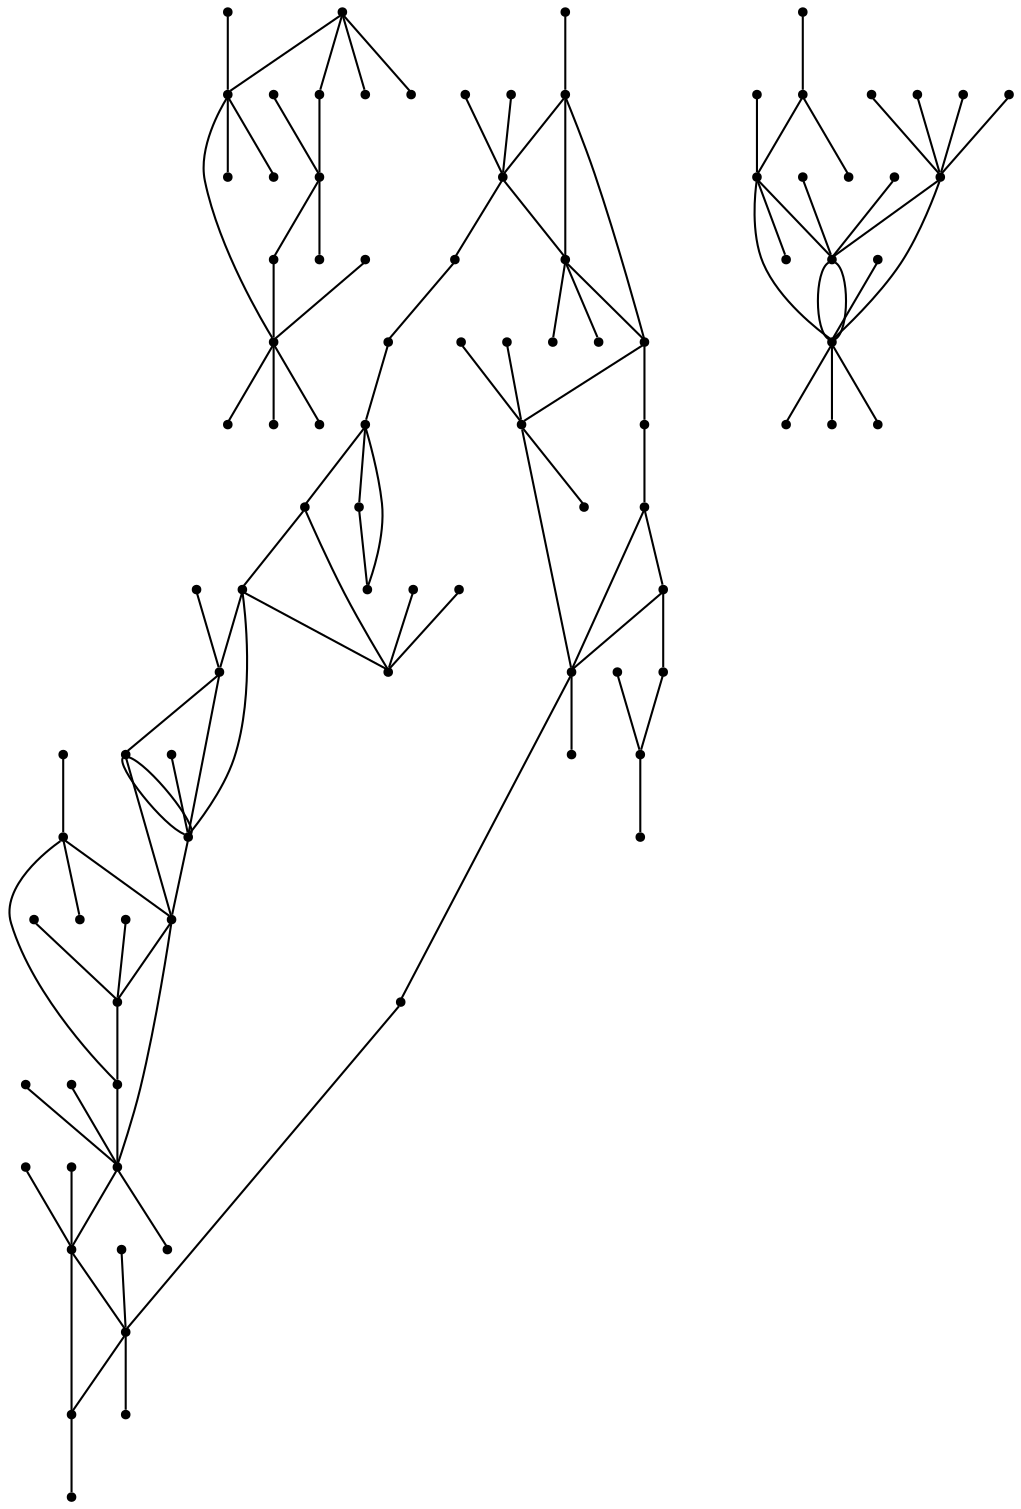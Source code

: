 graph {
  node [shape=point,comment="{\"directed\":false,\"doi\":\"10.1007/978-3-319-03841-4_39\",\"figure\":\"? (2)\"}"]

  v0 [pos="1195.5889632855096,1671.5095563250916"]
  v1 [pos="1410.5484597892112,1946.2003100343559"]
  v2 [pos="1427.8378155631876,1931.1279457352837"]
  v3 [pos="1411.3675571912845,1967.2964312157128"]
  v4 [pos="1387.6653317227947,1536.9166478387501"]
  v5 [pos="1396.3609089356846,1599.0403208829166"]
  v6 [pos="1369.3770130538398,1600.798230299266"]
  v7 [pos="1369.3770130538398,1671.5095563250916"]
  v8 [pos="1392.591559356034,1664.2801578246485"]
  v9 [pos="1387.8421750682246,1614.930372184515"]
  v10 [pos="1385.8709714243662,1586.46743733727"]
  v11 [pos="1357.0015418265712,1931.7978526154154"]
  v12 [pos="1329.5442822138407,1955.414311641482"]
  v13 [pos="1372.4102311326371,1691.6137574852646"]
  v14 [pos="1329.5442822138407,1639.7543169008352"]
  v15 [pos="1355.91096014497,1831.9992779550514"]
  v16 [pos="1329.5442822138407,1847.734109257181"]
  v17 [pos="1329.5442822138407,2023.3587664600666"]
  v18 [pos="1355.1353816665428,2018.2547564324777"]
  v19 [pos="1354.4473500286665,1847.4059280129134"]
  v20 [pos="1349.6428035964109,1888.6345791171486"]
  v21 [pos="1329.5442822138407,1900.647405249719"]
  v22 [pos="1329.5442822138407,1791.5124843370104"]
  v23 [pos="1329.5442822138407,1711.9661453139856"]
  v24 [pos="1340.9209814186029,1626.3114764470647"]
  v25 [pos="1309.8676208067595,2113.4527527472655"]
  v26 [pos="1309.8676208067595,2052.58018723671"]
  v27 [pos="1270.1679917039933,1931.7978526154154"]
  v28 [pos="1328.9789815755448,2003.9607813236944"]
  v29 [pos="1309.8676208067595,1992.353682846433"]
  v30 [pos="1272.4526715712486,1671.5095563250916"]
  v31 [pos="1274.3752663588707,1836.8241336206297"]
  v32 [pos="1318.4130450082394,1653.8617863732231"]
  v33 [pos="1312.1876757055165,1630.5705199228555"]
  v34 [pos="1323.312359622908,1616.4431471895773"]
  v35 [pos="1316.065440849338,1911.0163682867296"]
  v36 [pos="1313.2760305416098,1895.455452059793"]
  v37 [pos="1277.077257074363,2076.063173596294"]
  v38 [pos="1277.9195136697213,2146.7206399991987"]
  v39 [pos="1294.3290109713296,1991.0169213434308"]
  v40 [pos="1295.4631752007342,2166.9623835022026"]
  v41 [pos="1289.6631970142348,1683.6249828137222"]
  v42 [pos="1281.0068759064466,1809.8664703126801"]
  v43 [pos="1279.3599009685822,1918.321691686544"]
  v44 [pos="1263.2941649892828,2168.7627065767438"]
  v45 [pos="1261.922300907917,2067.4294188122526"]
  v46 [pos="1264.8786610046027,2090.820773865309"]
  v47 [pos="1264.3657230478284,1816.750963742612"]
  v48 [pos="1233.7145307347657,1838.9211615364325"]
  v49 [pos="1270.2032394871803,1654.5910215038687"]
  v50 [pos="1255.2925364609052,1946.7596997661565"]
  v51 [pos="1245.7939587577584,1613.0300876846711"]
  v52 [pos="1226.1613888917395,1612.7918844409146"]
  v53 [pos="1207.5604847375907,2076.063173596294"]
  v54 [pos="1243.5572515051654,2115.1112730365485"]
  v55 [pos="1243.267188971683,1594.385374204876"]
  v56 [pos="1233.8770268327069,1853.736182395173"]
  v57 [pos="1213.5314210349625,1850.834693924976"]
  v58 [pos="1233.7145307347657,1583.4210302358601"]
  v59 [pos="1231.7130419919959,1646.6897448738127"]
  v60 [pos="1213.5314210349625,1640.7669668359179"]
  v61 [pos="1213.5314210349625,1719.2551900084072"]
  v62 [pos="1229.6322775491342,1897.2557751343338"]
  v63 [pos="1213.5314210349625,1900.867803659452"]
  v64 [pos="1218.7745605960972,1582.616760447545"]
  v65 [pos="1220.9260751019622,1684.0042257784212"]
  v66 [pos="1219.7282867151803,1914.6252809658936"]
  v67 [pos="1165.1465854569587,1693.4423139394712"]
  v68 [pos="1213.5314210349625,1795.6089315249517"]
  v69 [pos="1193.9607574740717,1905.8946806025033"]
  v70 [pos="1167.7984403364376,1612.7918844409146"]
  v71 [pos="1189.0216777610422,1836.8241336206297"]
  v72 [pos="1185.3735958253524,1931.7978526154154"]
  v73 [pos="1170.7377491589464,1969.7791245542016"]
  v74 [pos="1194.715467228879,1626.9865340113247"]
  v75 [pos="1206.8325607530392,1691.9096992622112"]
  v76 [pos="1181.9562787084692,1663.7217219232423"]
  v77 [pos="1170.7377491589464,2048.304801466833"]
  v78 [pos="1187.622900661106,2052.0811431745105"]
  v79 [pos="1175.8561217474646,2020.555140988305"]
  v80 [pos="1144.702234966965,2033.3353872616321"]
  v81 [pos="1152.8001904696116,2076.063173596294"]
  v82 [pos="1169.514065740112,1714.7759388889622"]
  v83 [pos="1147.7024321080837,1705.5577404281019"]
  v84 [pos="1123.2826533926948,1671.5095563250916"]
  v85 [pos="1129.985521996533,2085.1823644622455"]
  v86 [pos="1121.4710827596957,2043.7631062509201"]
  v87 [pos="1133.8758847235151,2012.0828378956408"]
  v88 [pos="1090.0297420361665,1612.7918844409146"]
  v89 [pos="1115.9785365016428,1692.5056524924528"]
  v90 [pos="1110.70915197559,1663.0174135602297"]
  v91 [pos="1093.9762848941125,1583.1127522524835"]
  v92 [pos="1067.6697158856653,1598.440170798941"]
  v93 [pos="1061.9845633971922,1671.5095563250916"]

  v2 -- v1 [id="-5",pos="1427.8378155631876,1931.1279457352837 1410.5484597892112,1946.2003100343559 1410.5484597892112,1946.2003100343559 1410.5484597892112,1946.2003100343559"]
  v3 -- v1 [id="-7",pos="1411.3675571912845,1967.2964312157128 1410.5484597892112,1946.2003100343559 1410.5484597892112,1946.2003100343559 1410.5484597892112,1946.2003100343559"]
  v1 -- v11 [id="-10",pos="1410.5484597892112,1946.2003100343559 1372.8774869444148,1931.7953726563906 1372.8774869444148,1931.7953726563906 1372.8774869444148,1931.7953726563906 1357.0015418265712,1931.7978526154154 1357.0015418265712,1931.7978526154154 1357.0015418265712,1931.7978526154154"]
  v93 -- v88 [id="-14",pos="1061.9845633971922,1671.5095563250916 1061.9866948064646,1612.7889593610396 1061.9866948064646,1612.7889593610396 1061.9866948064646,1612.7889593610396 1090.0297420361665,1612.7918844409146 1090.0297420361665,1612.7918844409146 1090.0297420361665,1612.7918844409146"]
  v92 -- v88 [id="-20",pos="1067.6697158856653,1598.440170798941 1090.0297420361665,1612.7918844409146 1090.0297420361665,1612.7918844409146 1090.0297420361665,1612.7918844409146"]
  v5 -- v6 [id="-25",pos="1396.3609089356846,1599.0403208829166 1369.3770130538398,1600.798230299266 1369.3770130538398,1600.798230299266 1369.3770130538398,1600.798230299266"]
  v8 -- v7 [id="-27",pos="1392.591559356034,1664.2801578246485 1369.3770130538398,1671.5095563250916 1369.3770130538398,1671.5095563250916 1369.3770130538398,1671.5095563250916"]
  v84 -- v93 [id="-29",pos="1123.2826533926948,1671.5095563250916 1088.76826586785,1671.5063768904447 1088.76826586785,1671.5063768904447 1088.76826586785,1671.5063768904447 1061.9845633971922,1671.5095563250916 1061.9845633971922,1671.5095563250916 1061.9845633971922,1671.5095563250916"]
  v88 -- v91 [id="-33",pos="1090.0297420361665,1612.7918844409146 1093.9762848941125,1583.1127522524835 1093.9762848941125,1583.1127522524835 1093.9762848941125,1583.1127522524835"]
  v88 -- v70 [id="-37",pos="1090.0297420361665,1612.7918844409146 1128.5177126858425,1612.788450651496 1128.5177126858425,1612.788450651496 1128.5177126858425,1612.788450651496 1167.7984403364376,1612.7918844409146 1167.7984403364376,1612.7918844409146 1167.7984403364376,1612.7918844409146"]
  v84 -- v90 [id="-41",pos="1123.2826533926948,1671.5095563250916 1110.70915197559,1663.0174135602297 1110.70915197559,1663.0174135602297 1110.70915197559,1663.0174135602297"]
  v84 -- v89 [id="-42",pos="1123.2826533926948,1671.5095563250916 1115.9785365016428,1692.5056524924528 1115.9785365016428,1692.5056524924528 1115.9785365016428,1692.5056524924528"]
  v84 -- v0 [id="-46",pos="1123.2826533926948,1671.5095563250916 1165.1443586114506,1671.4982375377483 1165.1443586114506,1671.4982375377483 1165.1443586114506,1671.4982375377483 1195.5889632855096,1671.5095563250916 1195.5889632855096,1671.5095563250916 1195.5889632855096,1671.5095563250916"]
  v86 -- v80 [id="-47",pos="1121.4710827596957,2043.7631062509201 1144.702234966965,2033.3353872616321 1144.702234966965,2033.3353872616321 1144.702234966965,2033.3353872616321"]
  v85 -- v81 [id="-49",pos="1129.985521996533,2085.1823644622455 1152.8001904696116,2076.063173596294 1152.8001904696116,2076.063173596294 1152.8001904696116,2076.063173596294"]
  v87 -- v80 [id="-50",pos="1133.8758847235151,2012.0828378956408 1144.702234966965,2033.3353872616321 1144.702234966965,2033.3353872616321 1144.702234966965,2033.3353872616321"]
  v9 -- v6 [id="-52",pos="1387.8421750682246,1614.930372184515 1369.3770130538398,1600.798230299266 1369.3770130538398,1600.798230299266 1369.3770130538398,1600.798230299266"]
  v4 -- v6 [id="-53",pos="1387.6653317227947,1536.9166478387501 1369.3791762751907,1563.6767410777325 1369.3791762751907,1563.6767410777325 1369.3791762751907,1563.6767410777325 1369.3770130538398,1600.798230299266 1369.3770130538398,1600.798230299266 1369.3770130538398,1600.798230299266"]
  v80 -- v53 [id="-55",pos="1144.702234966965,2033.3353872616321 1170.7315776156809,2076.0558608966057 1170.7315776156809,2076.0558608966057 1170.7315776156809,2076.0558608966057 1207.5604847375907,2076.063173596294 1207.5604847375907,2076.063173596294 1207.5604847375907,2076.063173596294"]
  v80 -- v77 [id="-59",pos="1144.702234966965,2033.3353872616321 1170.7357768100678,2033.328074561944 1170.7357768100678,2033.328074561944 1170.7357768100678,2033.328074561944 1170.7377491589464,2048.304801466833 1170.7377491589464,2048.304801466833 1170.7377491589464,2048.304801466833"]
  v83 -- v67 [id="-64",pos="1147.7024321080837,1705.5577404281019 1165.1465854569587,1693.4423139394712 1165.1465854569587,1693.4423139394712 1165.1465854569587,1693.4423139394712"]
  v81 -- v80 [id="-71",pos="1152.8001904696116,2076.063173596294 1170.7357768100678,2033.328074561944 1170.7357768100678,2033.328074561944 1170.7357768100678,2033.328074561944 1144.702234966965,2033.3353872616321 1144.702234966965,2033.3353872616321 1144.702234966965,2033.3353872616321"]
  v81 -- v77 [id="-72",pos="1152.8001904696116,2076.063173596294 1170.7357768100678,2076.0558608966057 1170.7357768100678,2076.0558608966057 1170.7357768100678,2076.0558608966057 1170.7377491589464,2048.304801466833 1170.7377491589464,2048.304801466833 1170.7377491589464,2048.304801466833"]
  v10 -- v6 [id="-74",pos="1385.8709714243662,1586.46743733727 1369.3770130538398,1600.798230299266 1369.3770130538398,1600.798230299266 1369.3770130538398,1600.798230299266"]
  v67 -- v82 [id="-80",pos="1165.1465854569587,1693.4423139394712 1169.514065740112,1714.7759388889622 1169.514065740112,1714.7759388889622 1169.514065740112,1714.7759388889622"]
  v67 -- v30 [id="-83",pos="1165.1465854569587,1693.4423139394712 1213.5334570079985,1671.502688746254 1213.5334570079985,1671.502688746254 1213.5334570079985,1671.502688746254 1272.4526715712486,1671.5095563250916 1272.4526715712486,1671.5095563250916 1272.4526715712486,1671.5095563250916"]
  v70 -- v52 [id="-92",pos="1167.7984403364376,1612.7918844409146 1213.5292578136116,1612.7889593610396 1213.5292578136116,1612.7889593610396 1213.5292578136116,1612.7889593610396 1226.1613888917395,1612.7918844409146 1226.1613888917395,1612.7918844409146 1226.1613888917395,1612.7918844409146"]
  v12 -- v1 [id="-93",pos="1329.5442822138407,1955.414311641482 1372.8816861388018,1931.7868517715367 1372.8816861388018,1931.7868517715367 1372.8816861388018,1931.7868517715367 1410.5484597892112,1946.2003100343559 1410.5484597892112,1946.2003100343559 1410.5484597892112,1946.2003100343559"]
  v77 -- v79 [id="-97",pos="1170.7377491589464,2048.304801466833 1175.8561217474646,2020.555140988305 1175.8561217474646,2020.555140988305 1175.8561217474646,2020.555140988305"]
  v77 -- v78 [id="-99",pos="1170.7377491589464,2048.304801466833 1187.622900661106,2052.0811431745105 1187.622900661106,2052.0811431745105 1187.622900661106,2052.0811431745105"]
  v77 -- v73 [id="-101",pos="1170.7377491589464,2048.304801466833 1170.7357768100678,2033.328074561944 1170.7357768100678,2033.328074561944 1170.7357768100678,2033.328074561944 1170.7377491589464,1969.7791245542016 1170.7377491589464,1969.7791245542016 1170.7377491589464,1969.7791245542016"]
  v81 -- v73 [id="-103",pos="1152.8001904696116,2076.063173596294 1170.7357768100678,2033.328074561944 1170.7357768100678,2033.328074561944 1170.7357768100678,2033.328074561944 1170.7377491589464,1969.7791245542016 1170.7377491589464,1969.7791245542016 1170.7377491589464,1969.7791245542016"]
  v73 -- v72 [id="-108",pos="1170.7377491589464,1969.7791245542016 1170.7359040583824,1931.786470239379 1170.7359040583824,1931.786470239379 1170.7359040583824,1931.786470239379 1185.3735958253524,1931.7978526154154 1185.3735958253524,1931.7978526154154 1185.3735958253524,1931.7978526154154"]
  v73 -- v63 [id="-109",pos="1170.7377491589464,1969.7791245542016 1213.5292578136116,1931.786470239379 1213.5292578136116,1931.786470239379 1213.5292578136116,1931.786470239379 1213.5314210349625,1900.867803659452 1213.5314210349625,1900.867803659452 1213.5314210349625,1900.867803659452"]
  v76 -- v0 [id="-112",pos="1181.9562787084692,1663.7217219232423 1195.5889632855096,1671.5095563250916 1195.5889632855096,1671.5095563250916 1195.5889632855096,1671.5095563250916"]
  v72 -- v71 [id="-118",pos="1185.3735958253524,1931.7978526154154 1213.5292578136116,1931.786470239379 1213.5292578136116,1931.786470239379 1213.5292578136116,1931.786470239379 1189.0216777610422,1836.8241336206297 1189.0216777610422,1836.8241336206297 1189.0216777610422,1836.8241336206297"]
  v71 -- v68 [id="-123",pos="1189.0216777610422,1836.8241336206297 1213.5292578136116,1836.8126876559004 1213.5292578136116,1836.8126876559004 1213.5292578136116,1836.8126876559004 1213.5314210349625,1795.6089315249517 1213.5314210349625,1795.6089315249517 1213.5314210349625,1795.6089315249517"]
  v13 -- v7 [id="-129",pos="1372.4102311326371,1691.6137574852646 1369.3770130538398,1671.5095563250916 1369.3770130538398,1671.5095563250916 1369.3770130538398,1671.5095563250916"]
  v69 -- v63 [id="-130",pos="1193.9607574740717,1905.8946806025033 1213.5314210349625,1900.867803659452 1213.5314210349625,1900.867803659452 1213.5314210349625,1900.867803659452"]
  v74 -- v60 [id="-133",pos="1194.715467228879,1626.9865340113247 1213.5314210349625,1640.7669668359179 1213.5314210349625,1640.7669668359179 1213.5314210349625,1640.7669668359179"]
  v6 -- v14 [id="-134",pos="1369.3770130538398,1600.798230299266 1369.3832482212629,1639.7473857333046 1369.3832482212629,1639.7473857333046 1369.3832482212629,1639.7473857333046 1329.5442822138407,1639.7543169008352 1329.5442822138407,1639.7543169008352 1329.5442822138407,1639.7543169008352"]
  v0 -- v65 [id="-135",pos="1195.5889632855096,1671.5095563250916 1220.9260751019622,1684.0042257784212 1220.9260751019622,1684.0042257784212 1220.9260751019622,1684.0042257784212"]
  v0 -- v75 [id="-137",pos="1195.5889632855096,1671.5095563250916 1206.8325607530392,1691.9096992622112 1206.8325607530392,1691.9096992622112 1206.8325607530392,1691.9096992622112"]
  v6 -- v7 [id="-138",pos="1369.3770130538398,1600.798230299266 1369.3832482212629,1639.7473857333046 1369.3832482212629,1639.7473857333046 1369.3832482212629,1639.7473857333046 1369.3770130538398,1671.5095563250916 1369.3770130538398,1671.5095563250916 1369.3770130538398,1671.5095563250916"]
  v0 -- v52 [id="-141",pos="1195.5889632855096,1671.5095563250916 1213.5334570079985,1671.4983647151341 1213.5334570079985,1671.4983647151341 1213.5334570079985,1671.4983647151341 1226.1613888917395,1612.7918844409146 1226.1613888917395,1612.7918844409146 1226.1613888917395,1612.7918844409146"]
  v7 -- v14 [id="-146",pos="1369.3770130538398,1671.5095563250916 1329.5462545627195,1671.4983647151341 1329.5462545627195,1671.4983647151341 1329.5462545627195,1671.4983647151341 1329.5442822138407,1639.7543169008352 1329.5442822138407,1639.7543169008352 1329.5442822138407,1639.7543169008352"]
  v7 -- v14 [id="-147",pos="1369.3770130538398,1671.5095563250916 1369.3832482212629,1639.7473857333046 1369.3832482212629,1639.7473857333046 1369.3832482212629,1639.7473857333046 1329.5442822138407,1639.7543169008352 1329.5442822138407,1639.7543169008352 1329.5442822138407,1639.7543169008352"]
  v53 -- v54 [id="-152",pos="1207.5604847375907,2076.063173596294 1243.5592238540441,2076.056369606149 1243.5592238540441,2076.056369606149 1243.5592238540441,2076.056369606149 1243.5572515051654,2115.1112730365485 1243.5572515051654,2115.1112730365485 1243.5572515051654,2115.1112730365485"]
  v57 -- v56 [id="-155",pos="1213.5314210349625,1850.834693924976 1233.8770268327069,1853.736182395173 1233.8770268327069,1853.736182395173 1233.8770268327069,1853.736182395173"]
  v57 -- v48 [id="-156",pos="1213.5314210349625,1850.834693924976 1233.7145307347657,1838.9211615364325 1233.7145307347657,1838.9211615364325 1233.7145307347657,1838.9211615364325"]
  v68 -- v61 [id="-157",pos="1213.5314210349625,1795.6089315249517 1213.5290033169822,1758.3247824268758 1213.5290033169822,1758.3247824268758 1213.5290033169822,1758.3247824268758 1213.5314210349625,1719.2551900084072 1213.5314210349625,1719.2551900084072 1213.5314210349625,1719.2551900084072"]
  v60 -- v59 [id="-159",pos="1213.5314210349625,1640.7669668359179 1231.7130419919959,1646.6897448738127 1231.7130419919959,1646.6897448738127 1231.7130419919959,1646.6897448738127"]
  v63 -- v57 [id="-166",pos="1213.5314210349625,1900.867803659452 1213.5292578136116,1875.1564151444495 1213.5292578136116,1875.1564151444495 1213.5292578136116,1875.1564151444495 1213.5314210349625,1850.834693924976 1213.5314210349625,1850.834693924976 1213.5314210349625,1850.834693924976"]
  v61 -- v60 [id="-176",pos="1213.5314210349625,1719.2551900084072 1213.5334570079985,1671.4983647151341 1213.5334570079985,1671.4983647151341 1213.5334570079985,1671.4983647151341 1213.5314210349625,1640.7669668359179 1213.5314210349625,1640.7669668359179 1213.5314210349625,1640.7669668359179"]
  v71 -- v57 [id="-184",pos="1189.0216777610422,1836.8241336206297 1213.5292578136116,1836.8126876559004 1213.5292578136116,1836.8126876559004 1213.5292578136116,1836.8126876559004 1213.5314210349625,1850.834693924976 1213.5314210349625,1850.834693924976 1213.5314210349625,1850.834693924976"]
  v64 -- v52 [id="-185",pos="1218.7745605960972,1582.616760447545 1226.1613888917395,1612.7918844409146 1226.1613888917395,1612.7918844409146 1226.1613888917395,1612.7918844409146"]
  v63 -- v62 [id="-187",pos="1213.5314210349625,1900.867803659452 1229.6322775491342,1897.2557751343338 1229.6322775491342,1897.2557751343338 1229.6322775491342,1897.2557751343338"]
  v66 -- v63 [id="-188",pos="1219.7282867151803,1914.6252809658936 1213.5314210349625,1900.867803659452 1213.5314210349625,1900.867803659452 1213.5314210349625,1900.867803659452"]
  v48 -- v31 [id="-189",pos="1233.7145307347657,1838.9211615364325 1274.3752663588707,1836.8241336206297 1274.3752663588707,1836.8241336206297 1274.3752663588707,1836.8241336206297"]
  v68 -- v57 [id="-191",pos="1213.5314210349625,1795.6089315249517 1213.5292578136116,1836.8126876559004 1213.5292578136116,1836.8126876559004 1213.5292578136116,1836.8126876559004 1213.5314210349625,1850.834693924976 1213.5314210349625,1850.834693924976 1213.5314210349625,1850.834693924976"]
  v52 -- v51 [id="-203",pos="1226.1613888917395,1612.7918844409146 1245.7939587577584,1613.0300876846711 1245.7939587577584,1613.0300876846711 1245.7939587577584,1613.0300876846711"]
  v52 -- v58 [id="-204",pos="1226.1613888917395,1612.7918844409146 1233.7145307347657,1583.4210302358601 1233.7145307347657,1583.4210302358601 1233.7145307347657,1583.4210302358601"]
  v52 -- v55 [id="-207",pos="1226.1613888917395,1612.7918844409146 1243.267188971683,1594.385374204876 1243.267188971683,1594.385374204876 1243.267188971683,1594.385374204876"]
  v54 -- v38 [id="-217",pos="1243.5572515051654,2115.1112730365485 1243.5550246596572,2146.7091304457763 1243.5550246596572,2146.7091304457763 1243.5550246596572,2146.7091304457763 1277.9195136697213,2146.7206399991987 1277.9195136697213,2146.7206399991987 1277.9195136697213,2146.7206399991987"]
  v50 -- v27 [id="-232",pos="1255.2925364609052,1946.7596997661565 1270.1679917039933,1931.7978526154154 1270.1679917039933,1931.7978526154154 1270.1679917039933,1931.7978526154154"]
  v45 -- v37 [id="-233",pos="1261.922300907917,2067.4294188122526 1277.077257074363,2076.063173596294 1277.077257074363,2076.063173596294 1277.077257074363,2076.063173596294"]
  v44 -- v38 [id="-235",pos="1263.2941649892828,2168.7627065767438 1277.9195136697213,2146.7206399991987 1277.9195136697213,2146.7206399991987 1277.9195136697213,2146.7206399991987"]
  v47 -- v31 [id="-236",pos="1264.3657230478284,1816.750963742612 1274.3752663588707,1836.8241336206297 1274.3752663588707,1836.8241336206297 1274.3752663588707,1836.8241336206297"]
  v46 -- v37 [id="-238",pos="1264.8786610046027,2090.820773865309 1277.077257074363,2076.063173596294 1277.077257074363,2076.063173596294 1277.077257074363,2076.063173596294"]
  v27 -- v11 [id="-242",pos="1270.1679917039933,1931.7978526154154 1329.5462545627195,1931.7911758026567 1329.5462545627195,1931.7911758026567 1329.5462545627195,1931.7911758026567 1357.0015418265712,1931.7978526154154 1357.0015418265712,1931.7978526154154 1357.0015418265712,1931.7978526154154"]
  v27 -- v43 [id="-244",pos="1270.1679917039933,1931.7978526154154 1279.3599009685822,1918.321691686544 1279.3599009685822,1918.321691686544 1279.3599009685822,1918.321691686544"]
  v49 -- v30 [id="-245",pos="1270.2032394871803,1654.5910215038687 1272.4526715712486,1671.5095563250916 1272.4526715712486,1671.5095563250916 1272.4526715712486,1671.5095563250916"]
  v30 -- v41 [id="-247",pos="1272.4526715712486,1671.5095563250916 1289.6631970142348,1683.6249828137222 1289.6631970142348,1683.6249828137222 1289.6631970142348,1683.6249828137222"]
  v31 -- v42 [id="-250",pos="1274.3752663588707,1836.8241336206297 1281.0068759064466,1809.8664703126801 1281.0068759064466,1809.8664703126801 1281.0068759064466,1809.8664703126801"]
  v31 -- v22 [id="-253",pos="1274.3752663588707,1836.8241336206297 1329.5461273144047,1836.8214628955263 1329.5461273144047,1836.8214628955263 1329.5461273144047,1836.8214628955263 1329.5442822138407,1791.5124843370104 1329.5442822138407,1791.5124843370104 1329.5442822138407,1791.5124843370104"]
  v30 -- v14 [id="-257",pos="1272.4526715712486,1671.5095563250916 1329.5461273144047,1671.5068855999882 1329.5461273144047,1671.5068855999882 1329.5461273144047,1671.5068855999882 1329.5442822138407,1639.7543169008352 1329.5442822138407,1639.7543169008352 1329.5442822138407,1639.7543169008352"]
  v37 -- v25 [id="-261",pos="1277.077257074363,2076.063173596294 1309.873792350025,2076.0605664598834 1309.873792350025,2076.0605664598834 1309.873792350025,2076.0605664598834 1309.8676208067595,2113.4527527472655 1309.8676208067595,2113.4527527472655 1309.8676208067595,2113.4527527472655"]
  v38 -- v25 [id="-264",pos="1277.9195136697213,2146.7206399991987 1309.8694659073235,2146.717905685402 1309.8694659073235,2146.717905685402 1309.8694659073235,2146.717905685402 1309.8676208067595,2113.4527527472655 1309.8676208067595,2113.4527527472655 1309.8676208067595,2113.4527527472655"]
  v38 -- v40 [id="-266",pos="1277.9195136697213,2146.7206399991987 1295.4631752007342,2166.9623835022026 1295.4631752007342,2166.9623835022026 1295.4631752007342,2166.9623835022026"]
  v39 -- v29 [id="-284",pos="1294.3290109713296,1991.0169213434308 1309.8676208067595,1992.353682846433 1309.8676208067595,1992.353682846433 1309.8676208067595,1992.353682846433"]
  v15 -- v16 [id="-287",pos="1355.91096014497,1831.9992779550514 1329.5442822138407,1847.734109257181 1329.5442822138407,1847.734109257181 1329.5442822138407,1847.734109257181"]
  v18 -- v17 [id="-289",pos="1355.1353816665428,2018.2547564324777 1329.5442822138407,2023.3587664600666 1329.5442822138407,2023.3587664600666 1329.5442822138407,2023.3587664600666"]
  v19 -- v16 [id="-290",pos="1354.4473500286665,1847.4059280129134 1329.5442822138407,1847.734109257181 1329.5442822138407,1847.734109257181 1329.5442822138407,1847.734109257181"]
  v20 -- v21 [id="-292",pos="1349.6428035964109,1888.6345791171486 1329.5442822138407,1900.647405249719 1329.5442822138407,1900.647405249719 1329.5442822138407,1900.647405249719"]
  v25 -- v26 [id="-302",pos="1309.8676208067595,2113.4527527472655 1309.869593155638,2076.0561152513774 1309.869593155638,2076.0561152513774 1309.869593155638,2076.0561152513774 1309.8676208067595,2052.58018723671 1309.8676208067595,2052.58018723671 1309.8676208067595,2052.58018723671"]
  v29 -- v28 [id="-303",pos="1309.8676208067595,1992.353682846433 1328.9789815755448,2003.9607813236944 1328.9789815755448,2003.9607813236944 1328.9789815755448,2003.9607813236944"]
  v26 -- v17 [id="-304",pos="1309.8676208067595,2052.58018723671 1309.869593155638,2023.347574850109 1309.869593155638,2023.347574850109 1309.869593155638,2023.347574850109 1329.5442822138407,2023.3587664600666 1329.5442822138407,2023.3587664600666 1329.5442822138407,2023.3587664600666"]
  v26 -- v37 [id="-305",pos="1309.8676208067595,2052.58018723671 1309.869593155638,2076.0520455750293 1309.869593155638,2076.0520455750293 1309.869593155638,2076.0520455750293 1277.077257074363,2076.063173596294 1277.077257074363,2076.063173596294 1277.077257074363,2076.063173596294"]
  v26 -- v29 [id="-306",pos="1309.8676208067595,2052.58018723671 1309.869593155638,2023.347574850109 1309.869593155638,2023.347574850109 1309.869593155638,2023.347574850109 1309.8676208067595,1992.353682846433 1309.8676208067595,1992.353682846433 1309.8676208067595,1992.353682846433"]
  v29 -- v12 [id="-307",pos="1309.8676208067595,1992.353682846433 1329.5462545627195,1992.3426184138611 1329.5462545627195,1992.3426184138611 1329.5462545627195,1992.3426184138611 1329.5442822138407,1955.414311641482 1329.5442822138407,1955.414311641482 1329.5442822138407,1955.414311641482"]
  v17 -- v29 [id="-308",pos="1329.5442822138407,2023.3587664600666 1309.869593155638,2023.347574850109 1309.869593155638,2023.347574850109 1309.869593155638,2023.347574850109 1309.8676208067595,1992.353682846433 1309.8676208067595,1992.353682846433 1309.8676208067595,1992.353682846433"]
  v32 -- v14 [id="-310",pos="1318.4130450082394,1653.8617863732231 1329.5442822138407,1639.7543169008352 1329.5442822138407,1639.7543169008352 1329.5442822138407,1639.7543169008352"]
  v21 -- v35 [id="-317",pos="1329.5442822138407,1900.647405249719 1316.065440849338,1911.0163682867296 1316.065440849338,1911.0163682867296 1316.065440849338,1911.0163682867296"]
  v14 -- v34 [id="-318",pos="1329.5442822138407,1639.7543169008352 1323.312359622908,1616.4431471895773 1323.312359622908,1616.4431471895773 1323.312359622908,1616.4431471895773"]
  v14 -- v33 [id="-319",pos="1329.5442822138407,1639.7543169008352 1312.1876757055165,1630.5705199228555 1312.1876757055165,1630.5705199228555 1312.1876757055165,1630.5705199228555"]
  v14 -- v24 [id="-320",pos="1329.5442822138407,1639.7543169008352 1340.9209814186029,1626.3114764470647 1340.9209814186029,1626.3114764470647 1340.9209814186029,1626.3114764470647"]
  v30 -- v7 [id="-331",pos="1272.4526715712486,1671.5095563250916 1329.5461273144047,1671.5068855999882 1329.5461273144047,1671.5068855999882 1329.5461273144047,1671.5068855999882 1369.3770130538398,1671.5095563250916 1369.3770130538398,1671.5095563250916 1369.3770130538398,1671.5095563250916"]
  v36 -- v21 [id="-333",pos="1313.2760305416098,1895.455452059793 1329.5442822138407,1900.647405249719 1329.5442822138407,1900.647405249719 1329.5442822138407,1900.647405249719"]
  v17 -- v28 [id="-334",pos="1329.5442822138407,2023.3587664600666 1328.9789815755448,2003.9607813236944 1328.9789815755448,2003.9607813236944 1328.9789815755448,2003.9607813236944"]
  v28 -- v29 [id="-335",pos="1328.9789815755448,2003.9607813236944 1329.5462545627195,1992.3426184138611 1329.5462545627195,1992.3426184138611 1329.5462545627195,1992.3426184138611 1309.8676208067595,1992.353682846433 1309.8676208067595,1992.353682846433 1309.8676208067595,1992.353682846433"]
  v28 -- v12 [id="-336",pos="1328.9789815755448,2003.9607813236944 1329.5462545627195,1992.3426184138611 1329.5462545627195,1992.3426184138611 1329.5462545627195,1992.3426184138611 1329.5442822138407,1955.414311641482 1329.5442822138407,1955.414311641482 1329.5442822138407,1955.414311641482"]
  v12 -- v21 [id="-338",pos="1329.5442822138407,1955.414311641482 1329.5462545627195,1931.7868517715367 1329.5462545627195,1931.7868517715367 1329.5462545627195,1931.7868517715367 1329.5442822138407,1900.647405249719 1329.5442822138407,1900.647405249719 1329.5442822138407,1900.647405249719"]
  v27 -- v12 [id="-340",pos="1270.1679917039933,1931.7978526154154 1329.5462545627195,1931.7911758026567 1329.5462545627195,1931.7911758026567 1329.5462545627195,1931.7911758026567 1329.5442822138407,1955.414311641482 1329.5442822138407,1955.414311641482 1329.5442822138407,1955.414311641482"]
  v11 -- v21 [id="-341",pos="1357.0015418265712,1931.7978526154154 1329.5462545627195,1931.7868517715367 1329.5462545627195,1931.7868517715367 1329.5462545627195,1931.7868517715367 1329.5442822138407,1900.647405249719 1329.5442822138407,1900.647405249719 1329.5442822138407,1900.647405249719"]
  v21 -- v16 [id="-343",pos="1329.5442822138407,1900.647405249719 1329.5462545627195,1872.222941561703 1329.5462545627195,1872.222941561703 1329.5462545627195,1872.222941561703 1329.5442822138407,1847.734109257181 1329.5442822138407,1847.734109257181 1329.5442822138407,1847.734109257181"]
  v16 -- v22 [id="-345",pos="1329.5442822138407,1847.734109257181 1329.5462545627195,1836.8128148332864 1329.5462545627195,1836.8128148332864 1329.5462545627195,1836.8128148332864 1329.5442822138407,1791.5124843370104 1329.5442822138407,1791.5124843370104 1329.5442822138407,1791.5124843370104"]
  v16 -- v31 [id="-346",pos="1329.5442822138407,1847.734109257181 1329.5462545627195,1836.8128148332864 1329.5462545627195,1836.8128148332864 1329.5462545627195,1836.8128148332864 1274.3752663588707,1836.8241336206297 1274.3752663588707,1836.8241336206297 1274.3752663588707,1836.8241336206297"]
  v22 -- v23 [id="-347",pos="1329.5442822138407,1791.5124843370104 1329.5462545627195,1751.7740024574973 1329.5462545627195,1751.7740024574973 1329.5462545627195,1751.7740024574973 1329.5442822138407,1711.9661453139856 1329.5442822138407,1711.9661453139856 1329.5442822138407,1711.9661453139856"]
  v40 -- v44 [id="-423",pos="1295.4631752007342,2166.9623835022026 1263.2941649892828,2168.7627065767438 1263.2941649892828,2168.7627065767438 1263.2941649892828,2168.7627065767438"]
}